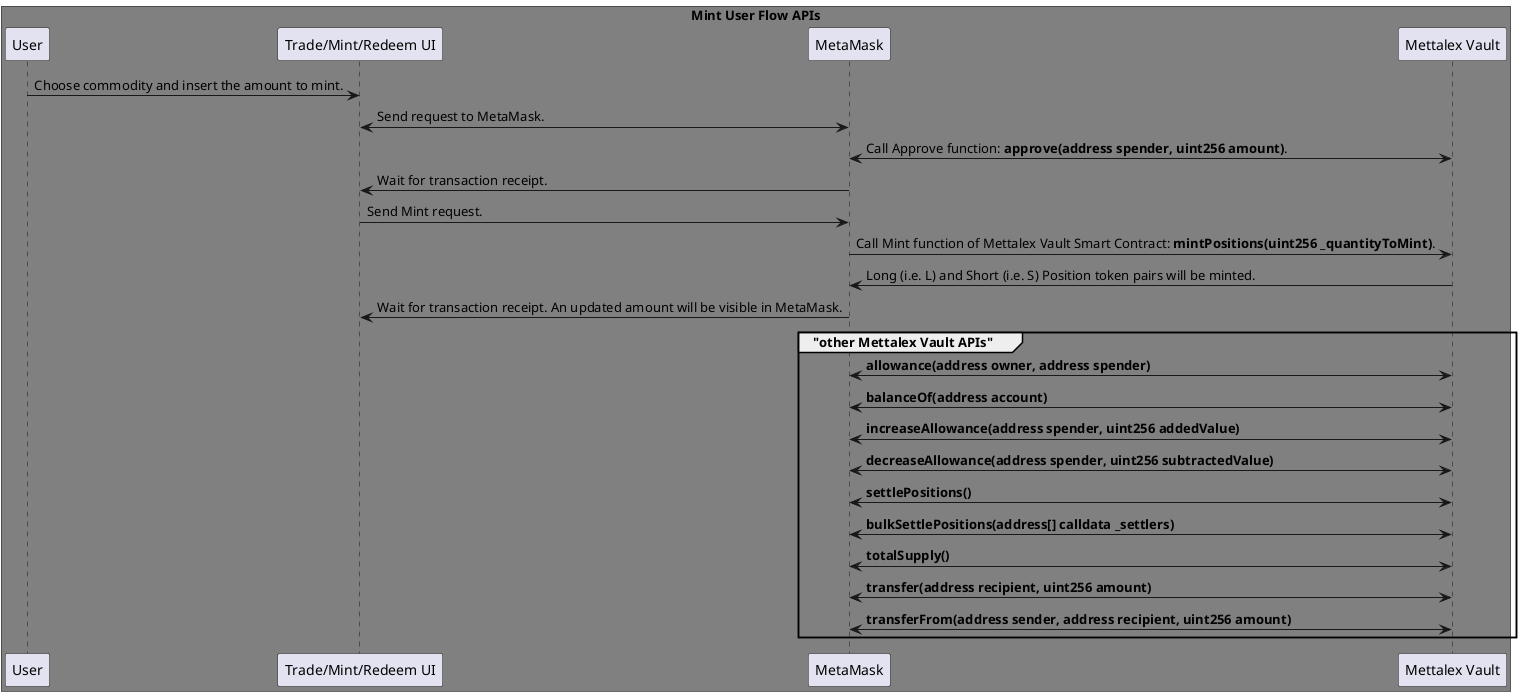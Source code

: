 @startuml

box "Mint User Flow APIs" #grey
participant "User" as user
participant "Trade/Mint/Redeem UI" as UI
participant "MetaMask" as MM
participant "Mettalex Vault" as MV

end box

user -> UI: Choose commodity and insert the amount to mint.
UI <-> MM: Send request to MetaMask.
MM <-> MV: Call Approve function: **approve(address spender, uint256 amount)**.
MM -> UI: Wait for transaction receipt.
UI -> MM: Send Mint request.
MM -> MV: Call Mint function of Mettalex Vault Smart Contract: **mintPositions(uint256 _quantityToMint)**.
MV -> MM: Long (i.e. L) and Short (i.e. S) Position token pairs will be minted.
MM -> UI: Wait for transaction receipt. An updated amount will be visible in MetaMask.

group "other Mettalex Vault APIs"
MM <-> MV: **allowance(address owner, address spender)**
MM <-> MV: **balanceOf(address account)**
MM <-> MV: **increaseAllowance(address spender, uint256 addedValue)**
MM <-> MV: **decreaseAllowance(address spender, uint256 subtractedValue)**
MM <-> MV: **settlePositions()**
MM <-> MV: **bulkSettlePositions(address[] calldata _settlers)**
MM <-> MV: **totalSupply()**
MM <-> MV: **transfer(address recipient, uint256 amount)**
MM <-> MV: **transferFrom(address sender, address recipient, uint256 amount)**

end group
@enduml

